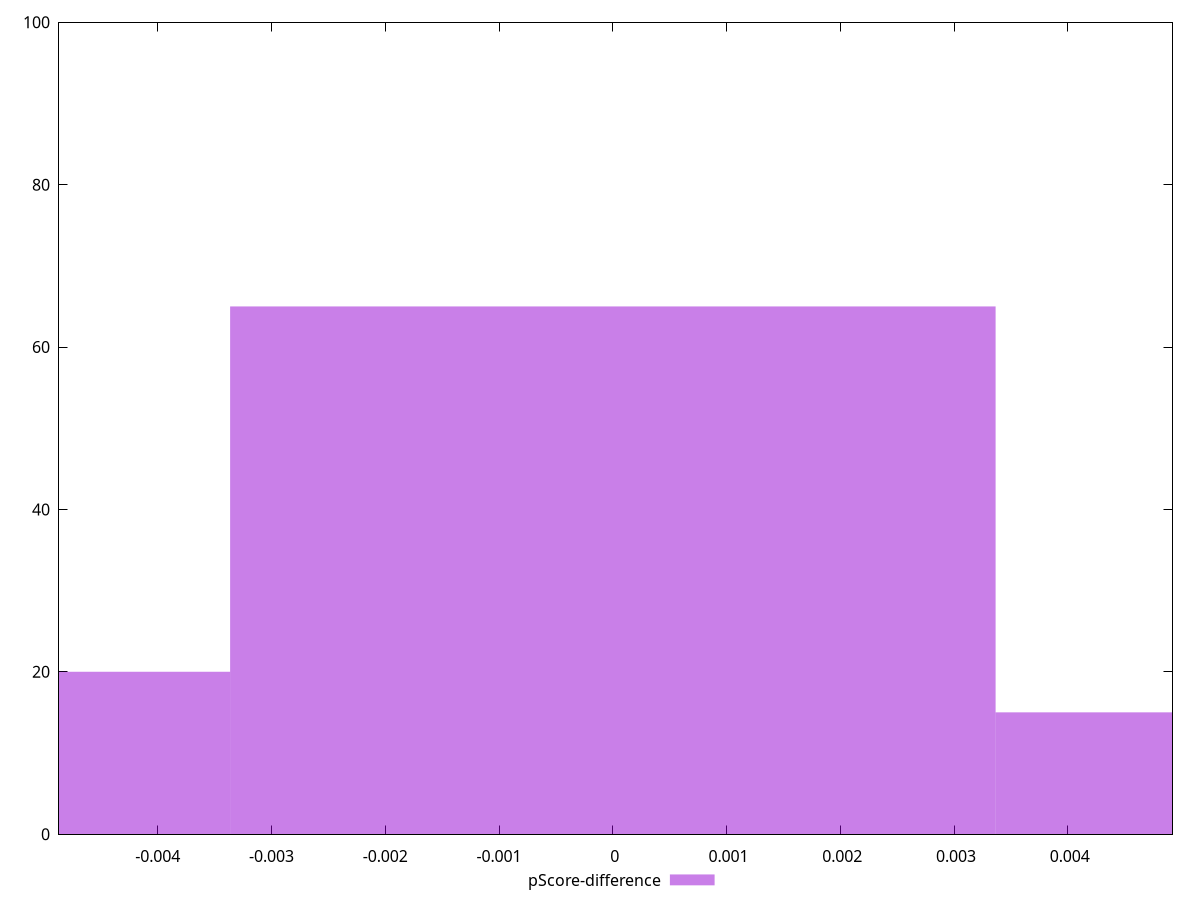 reset

$pScoreDifference <<EOF
0 65
-0.006729312188152906 20
0.006729312188152906 15
EOF

set key outside below
set boxwidth 0.006729312188152906
set xrange [-0.004868971261140914:0.004919852036800204]
set yrange [0:100]
set trange [0:100]
set style fill transparent solid 0.5 noborder
set terminal svg size 640, 490 enhanced background rgb 'white'
set output "report_00019_2021-02-10T18-14-37.922Z//interactive/samples/pages/pScore-difference/histogram.svg"

plot $pScoreDifference title "pScore-difference" with boxes

reset

